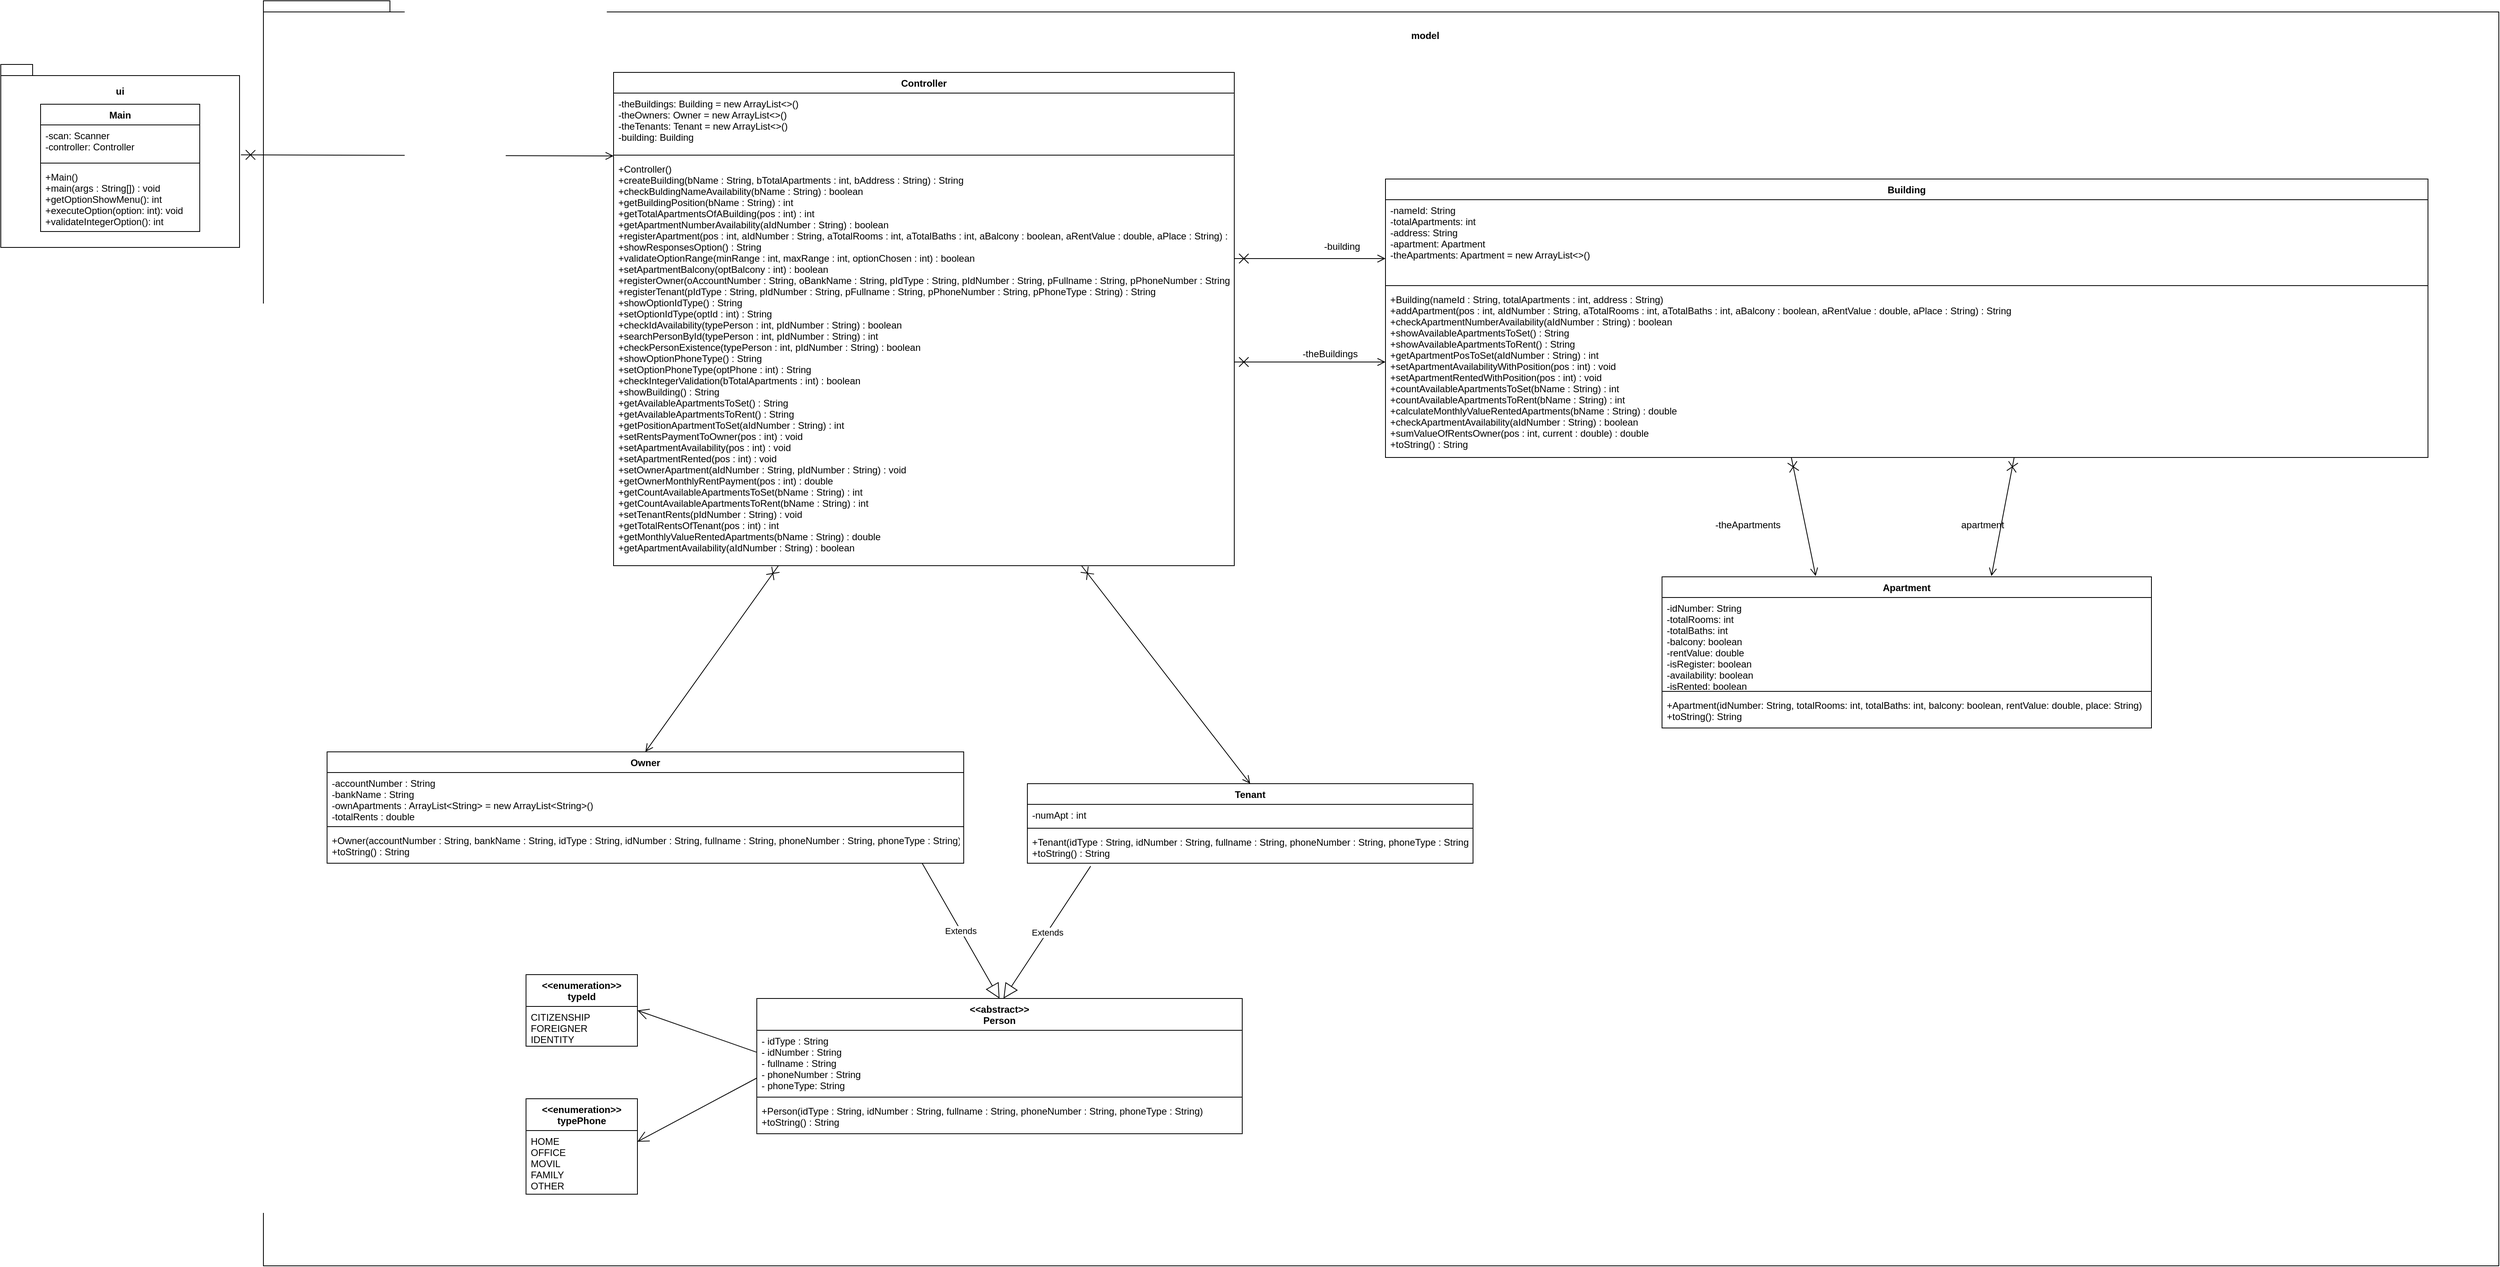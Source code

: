 <mxfile version="20.5.1" type="device"><diagram id="LIFF3-Tfm3x5o8p4411q" name="Página-1"><mxGraphModel dx="3116" dy="2564" grid="1" gridSize="10" guides="1" tooltips="1" connect="1" arrows="1" fold="1" page="1" pageScale="1" pageWidth="900" pageHeight="1600" math="0" shadow="0"><root><mxCell id="0"/><mxCell id="1" parent="0"/><mxCell id="35bRcmPEoaEGFITErWW3-71" value="" style="shape=folder;fontStyle=1;spacingTop=10;tabWidth=40;tabHeight=14;tabPosition=left;html=1;" vertex="1" parent="1"><mxGeometry x="-450" y="-70" width="2809" height="1590" as="geometry"/></mxCell><mxCell id="35bRcmPEoaEGFITErWW3-1" value="&lt;&lt;abstract&gt;&gt;&#10;Person" style="swimlane;fontStyle=1;align=center;verticalAlign=top;childLayout=stackLayout;horizontal=1;startSize=40;horizontalStack=0;resizeParent=1;resizeParentMax=0;resizeLast=0;collapsible=1;marginBottom=0;" vertex="1" parent="1"><mxGeometry x="170" y="1184" width="610" height="170" as="geometry"/></mxCell><mxCell id="35bRcmPEoaEGFITErWW3-2" value="- idType : String&#10;- idNumber : String&#10;- fullname : String&#10;- phoneNumber : String&#10;- phoneType: String" style="text;strokeColor=none;fillColor=none;align=left;verticalAlign=top;spacingLeft=4;spacingRight=4;overflow=hidden;rotatable=0;points=[[0,0.5],[1,0.5]];portConstraint=eastwest;" vertex="1" parent="35bRcmPEoaEGFITErWW3-1"><mxGeometry y="40" width="610" height="80" as="geometry"/></mxCell><mxCell id="35bRcmPEoaEGFITErWW3-3" value="" style="line;strokeWidth=1;fillColor=none;align=left;verticalAlign=middle;spacingTop=-1;spacingLeft=3;spacingRight=3;rotatable=0;labelPosition=right;points=[];portConstraint=eastwest;strokeColor=inherit;" vertex="1" parent="35bRcmPEoaEGFITErWW3-1"><mxGeometry y="120" width="610" height="8" as="geometry"/></mxCell><mxCell id="35bRcmPEoaEGFITErWW3-4" value="+Person(idType : String, idNumber : String, fullname : String, phoneNumber : String, phoneType : String)&#10;+toString() : String" style="text;strokeColor=none;fillColor=none;align=left;verticalAlign=top;spacingLeft=4;spacingRight=4;overflow=hidden;rotatable=0;points=[[0,0.5],[1,0.5]];portConstraint=eastwest;" vertex="1" parent="35bRcmPEoaEGFITErWW3-1"><mxGeometry y="128" width="610" height="42" as="geometry"/></mxCell><mxCell id="35bRcmPEoaEGFITErWW3-6" value="Owner" style="swimlane;fontStyle=1;align=center;verticalAlign=top;childLayout=stackLayout;horizontal=1;startSize=26;horizontalStack=0;resizeParent=1;resizeParentMax=0;resizeLast=0;collapsible=1;marginBottom=0;" vertex="1" parent="1"><mxGeometry x="-370" y="874" width="800" height="140" as="geometry"/></mxCell><mxCell id="35bRcmPEoaEGFITErWW3-7" value="-accountNumber : String&#10;-bankName : String&#10;-ownApartments : ArrayList&lt;String&gt; = new ArrayList&lt;String&gt;()&#10;-totalRents : double" style="text;strokeColor=none;fillColor=none;align=left;verticalAlign=top;spacingLeft=4;spacingRight=4;overflow=hidden;rotatable=0;points=[[0,0.5],[1,0.5]];portConstraint=eastwest;" vertex="1" parent="35bRcmPEoaEGFITErWW3-6"><mxGeometry y="26" width="800" height="64" as="geometry"/></mxCell><mxCell id="35bRcmPEoaEGFITErWW3-8" value="" style="line;strokeWidth=1;fillColor=none;align=left;verticalAlign=middle;spacingTop=-1;spacingLeft=3;spacingRight=3;rotatable=0;labelPosition=right;points=[];portConstraint=eastwest;strokeColor=inherit;" vertex="1" parent="35bRcmPEoaEGFITErWW3-6"><mxGeometry y="90" width="800" height="8" as="geometry"/></mxCell><mxCell id="35bRcmPEoaEGFITErWW3-9" value="+Owner(accountNumber : String, bankName : String, idType : String, idNumber : String, fullname : String, phoneNumber : String, phoneType : String)&#10;+toString() : String" style="text;strokeColor=none;fillColor=none;align=left;verticalAlign=top;spacingLeft=4;spacingRight=4;overflow=hidden;rotatable=0;points=[[0,0.5],[1,0.5]];portConstraint=eastwest;" vertex="1" parent="35bRcmPEoaEGFITErWW3-6"><mxGeometry y="98" width="800" height="42" as="geometry"/></mxCell><mxCell id="35bRcmPEoaEGFITErWW3-10" value="Tenant" style="swimlane;fontStyle=1;align=center;verticalAlign=top;childLayout=stackLayout;horizontal=1;startSize=26;horizontalStack=0;resizeParent=1;resizeParentMax=0;resizeLast=0;collapsible=1;marginBottom=0;" vertex="1" parent="1"><mxGeometry x="510" y="914" width="560" height="100" as="geometry"/></mxCell><mxCell id="35bRcmPEoaEGFITErWW3-11" value="-numApt : int" style="text;strokeColor=none;fillColor=none;align=left;verticalAlign=top;spacingLeft=4;spacingRight=4;overflow=hidden;rotatable=0;points=[[0,0.5],[1,0.5]];portConstraint=eastwest;" vertex="1" parent="35bRcmPEoaEGFITErWW3-10"><mxGeometry y="26" width="560" height="26" as="geometry"/></mxCell><mxCell id="35bRcmPEoaEGFITErWW3-12" value="" style="line;strokeWidth=1;fillColor=none;align=left;verticalAlign=middle;spacingTop=-1;spacingLeft=3;spacingRight=3;rotatable=0;labelPosition=right;points=[];portConstraint=eastwest;strokeColor=inherit;" vertex="1" parent="35bRcmPEoaEGFITErWW3-10"><mxGeometry y="52" width="560" height="8" as="geometry"/></mxCell><mxCell id="35bRcmPEoaEGFITErWW3-13" value="+Tenant(idType : String, idNumber : String, fullname : String, phoneNumber : String, phoneType : String)&#10;+toString() : String" style="text;strokeColor=none;fillColor=none;align=left;verticalAlign=top;spacingLeft=4;spacingRight=4;overflow=hidden;rotatable=0;points=[[0,0.5],[1,0.5]];portConstraint=eastwest;" vertex="1" parent="35bRcmPEoaEGFITErWW3-10"><mxGeometry y="60" width="560" height="40" as="geometry"/></mxCell><mxCell id="35bRcmPEoaEGFITErWW3-19" value="Extends" style="endArrow=block;endSize=16;endFill=0;html=1;rounded=0;exitX=0.935;exitY=1.008;exitDx=0;exitDy=0;exitPerimeter=0;entryX=0.5;entryY=0;entryDx=0;entryDy=0;" edge="1" parent="1" source="35bRcmPEoaEGFITErWW3-9" target="35bRcmPEoaEGFITErWW3-1"><mxGeometry width="160" relative="1" as="geometry"><mxPoint x="300" y="654" as="sourcePoint"/><mxPoint x="460" y="654" as="targetPoint"/></mxGeometry></mxCell><mxCell id="35bRcmPEoaEGFITErWW3-20" value="Extends" style="endArrow=block;endSize=16;endFill=0;html=1;rounded=0;exitX=0.142;exitY=1.092;exitDx=0;exitDy=0;exitPerimeter=0;" edge="1" parent="1" source="35bRcmPEoaEGFITErWW3-13"><mxGeometry width="160" relative="1" as="geometry"><mxPoint x="550.0" y="834" as="sourcePoint"/><mxPoint x="480" y="1184" as="targetPoint"/></mxGeometry></mxCell><mxCell id="35bRcmPEoaEGFITErWW3-25" value="" style="shape=folder;fontStyle=1;spacingTop=10;tabWidth=40;tabHeight=14;tabPosition=left;html=1;" vertex="1" parent="1"><mxGeometry x="-780" y="10" width="300" height="230" as="geometry"/></mxCell><mxCell id="35bRcmPEoaEGFITErWW3-21" value="Main" style="swimlane;fontStyle=1;align=center;verticalAlign=top;childLayout=stackLayout;horizontal=1;startSize=26;horizontalStack=0;resizeParent=1;resizeParentMax=0;resizeLast=0;collapsible=1;marginBottom=0;" vertex="1" parent="1"><mxGeometry x="-730" y="60" width="200" height="160" as="geometry"/></mxCell><mxCell id="35bRcmPEoaEGFITErWW3-22" value="-scan: Scanner&#10;-controller: Controller" style="text;strokeColor=none;fillColor=none;align=left;verticalAlign=top;spacingLeft=4;spacingRight=4;overflow=hidden;rotatable=0;points=[[0,0.5],[1,0.5]];portConstraint=eastwest;" vertex="1" parent="35bRcmPEoaEGFITErWW3-21"><mxGeometry y="26" width="200" height="44" as="geometry"/></mxCell><mxCell id="35bRcmPEoaEGFITErWW3-23" value="" style="line;strokeWidth=1;fillColor=none;align=left;verticalAlign=middle;spacingTop=-1;spacingLeft=3;spacingRight=3;rotatable=0;labelPosition=right;points=[];portConstraint=eastwest;strokeColor=inherit;" vertex="1" parent="35bRcmPEoaEGFITErWW3-21"><mxGeometry y="70" width="200" height="8" as="geometry"/></mxCell><mxCell id="35bRcmPEoaEGFITErWW3-24" value="+Main()&#10;+main(args : String[]) : void&#10;+getOptionShowMenu(): int&#10;+executeOption(option: int): void&#10;+validateIntegerOption(): int" style="text;strokeColor=none;fillColor=none;align=left;verticalAlign=top;spacingLeft=4;spacingRight=4;overflow=hidden;rotatable=0;points=[[0,0.5],[1,0.5]];portConstraint=eastwest;" vertex="1" parent="35bRcmPEoaEGFITErWW3-21"><mxGeometry y="78" width="200" height="82" as="geometry"/></mxCell><mxCell id="35bRcmPEoaEGFITErWW3-26" value="ui" style="text;align=center;fontStyle=1;verticalAlign=middle;spacingLeft=3;spacingRight=3;strokeColor=none;rotatable=0;points=[[0,0.5],[1,0.5]];portConstraint=eastwest;" vertex="1" parent="1"><mxGeometry x="-670" y="30" width="80" height="26" as="geometry"/></mxCell><mxCell id="35bRcmPEoaEGFITErWW3-27" value="Controller" style="swimlane;fontStyle=1;align=center;verticalAlign=top;childLayout=stackLayout;horizontal=1;startSize=26;horizontalStack=0;resizeParent=1;resizeParentMax=0;resizeLast=0;collapsible=1;marginBottom=0;" vertex="1" parent="1"><mxGeometry x="-10" y="20" width="780" height="620" as="geometry"/></mxCell><mxCell id="35bRcmPEoaEGFITErWW3-28" value="-theBuildings: Building = new ArrayList&lt;&gt;()&#10;-theOwners: Owner = new ArrayList&lt;&gt;()&#10;-theTenants: Tenant = new ArrayList&lt;&gt;()&#10;-building: Building" style="text;strokeColor=none;fillColor=none;align=left;verticalAlign=top;spacingLeft=4;spacingRight=4;overflow=hidden;rotatable=0;points=[[0,0.5],[1,0.5]];portConstraint=eastwest;" vertex="1" parent="35bRcmPEoaEGFITErWW3-27"><mxGeometry y="26" width="780" height="74" as="geometry"/></mxCell><mxCell id="35bRcmPEoaEGFITErWW3-29" value="" style="line;strokeWidth=1;fillColor=none;align=left;verticalAlign=middle;spacingTop=-1;spacingLeft=3;spacingRight=3;rotatable=0;labelPosition=right;points=[];portConstraint=eastwest;strokeColor=inherit;" vertex="1" parent="35bRcmPEoaEGFITErWW3-27"><mxGeometry y="100" width="780" height="8" as="geometry"/></mxCell><mxCell id="35bRcmPEoaEGFITErWW3-30" value="+Controller()&#10;+createBuilding(bName : String, bTotalApartments : int, bAddress : String) : String&#10;+checkBuldingNameAvailability(bName : String) : boolean&#10;+getBuildingPosition(bName : String) : int&#10;+getTotalApartmentsOfABuilding(pos : int) : int&#10;+getApartmentNumberAvailability(aIdNumber : String) : boolean&#10;+registerApartment(pos : int, aIdNumber : String, aTotalRooms : int, aTotalBaths : int, aBalcony : boolean, aRentValue : double, aPlace : String) : String&#10;+showResponsesOption() : String&#10;+validateOptionRange(minRange : int, maxRange : int, optionChosen : int) : boolean&#10;+setApartmentBalcony(optBalcony : int) : boolean&#10;+registerOwner(oAccountNumber : String, oBankName : String, pIdType : String, pIdNumber : String, pFullname : String, pPhoneNumber : String, pPhoneType : String) : String&#10;+registerTenant(pIdType : String, pIdNumber : String, pFullname : String, pPhoneNumber : String, pPhoneType : String) : String&#10;+showOptionIdType() : String&#10;+setOptionIdType(optId : int) : String&#10;+checkIdAvailability(typePerson : int, pIdNumber : String) : boolean&#10;+searchPersonById(typePerson : int, pIdNumber : String) : int&#10;+checkPersonExistence(typePerson : int, pIdNumber : String) : boolean&#10;+showOptionPhoneType() : String&#10;+setOptionPhoneType(optPhone : int) : String&#10;+checkIntegerValidation(bTotalApartments : int) : boolean&#10;+showBuilding() : String&#10;+getAvailableApartmentsToSet() : String&#10;+getAvailableApartmentsToRent() : String&#10;+getPositionApartmentToSet(aIdNumber : String) : int&#10;+setRentsPaymentToOwner(pos : int) : void&#10;+setApartmentAvailability(pos : int) : void&#10;+setApartmentRented(pos : int) : void&#10;+setOwnerApartment(aIdNumber : String, pIdNumber : String) : void&#10;+getOwnerMonthlyRentPayment(pos : int) : double&#10;+getCountAvailableApartmentsToSet(bName : String) : int&#10;+getCountAvailableApartmentsToRent(bName : String) : int&#10;+setTenantRents(pIdNumber : String) : void&#10;+getTotalRentsOfTenant(pos : int) : int&#10;+getMonthlyValueRentedApartments(bName : String) : double&#10;+getApartmentAvailability(aIdNumber : String) : boolean" style="text;strokeColor=none;fillColor=none;align=left;verticalAlign=top;spacingLeft=4;spacingRight=4;overflow=hidden;rotatable=0;points=[[0,0.5],[1,0.5]];portConstraint=eastwest;" vertex="1" parent="35bRcmPEoaEGFITErWW3-27"><mxGeometry y="108" width="780" height="512" as="geometry"/></mxCell><mxCell id="35bRcmPEoaEGFITErWW3-31" value="Building" style="swimlane;fontStyle=1;align=center;verticalAlign=top;childLayout=stackLayout;horizontal=1;startSize=26;horizontalStack=0;resizeParent=1;resizeParentMax=0;resizeLast=0;collapsible=1;marginBottom=0;" vertex="1" parent="1"><mxGeometry x="960" y="154" width="1310" height="350" as="geometry"/></mxCell><mxCell id="35bRcmPEoaEGFITErWW3-32" value="-nameId: String&#10;-totalApartments: int&#10;-address: String&#10;-apartment: Apartment&#10;-theApartments: Apartment = new ArrayList&lt;&gt;()" style="text;strokeColor=none;fillColor=none;align=left;verticalAlign=top;spacingLeft=4;spacingRight=4;overflow=hidden;rotatable=0;points=[[0,0.5],[1,0.5]];portConstraint=eastwest;" vertex="1" parent="35bRcmPEoaEGFITErWW3-31"><mxGeometry y="26" width="1310" height="104" as="geometry"/></mxCell><mxCell id="35bRcmPEoaEGFITErWW3-33" value="" style="line;strokeWidth=1;fillColor=none;align=left;verticalAlign=middle;spacingTop=-1;spacingLeft=3;spacingRight=3;rotatable=0;labelPosition=right;points=[];portConstraint=eastwest;strokeColor=inherit;" vertex="1" parent="35bRcmPEoaEGFITErWW3-31"><mxGeometry y="130" width="1310" height="8" as="geometry"/></mxCell><mxCell id="35bRcmPEoaEGFITErWW3-34" value="+Building(nameId : String, totalApartments : int, address : String) &#10;+addApartment(pos : int, aIdNumber : String, aTotalRooms : int, aTotalBaths : int, aBalcony : boolean, aRentValue : double, aPlace : String) : String &#10;+checkApartmentNumberAvailability(aIdNumber : String) : boolean &#10;+showAvailableApartmentsToSet() : String &#10;+showAvailableApartmentsToRent() : String &#10;+getApartmentPosToSet(aIdNumber : String) : int &#10;+setApartmentAvailabilityWithPosition(pos : int) : void &#10;+setApartmentRentedWithPosition(pos : int) : void &#10;+countAvailableApartmentsToSet(bName : String) : int &#10;+countAvailableApartmentsToRent(bName : String) : int &#10;+calculateMonthlyValueRentedApartments(bName : String) : double &#10;+checkApartmentAvailability(aIdNumber : String) : boolean &#10;+sumValueOfRentsOwner(pos : int, current : double) : double &#10;+toString() : String" style="text;strokeColor=none;fillColor=none;align=left;verticalAlign=top;spacingLeft=4;spacingRight=4;overflow=hidden;rotatable=0;points=[[0,0.5],[1,0.5]];portConstraint=eastwest;" vertex="1" parent="35bRcmPEoaEGFITErWW3-31"><mxGeometry y="138" width="1310" height="212" as="geometry"/></mxCell><mxCell id="35bRcmPEoaEGFITErWW3-35" value="Apartment" style="swimlane;fontStyle=1;align=center;verticalAlign=top;childLayout=stackLayout;horizontal=1;startSize=26;horizontalStack=0;resizeParent=1;resizeParentMax=0;resizeLast=0;collapsible=1;marginBottom=0;" vertex="1" parent="1"><mxGeometry x="1307.5" y="654" width="615" height="190" as="geometry"/></mxCell><mxCell id="35bRcmPEoaEGFITErWW3-36" value="-idNumber: String&#10;-totalRooms: int&#10;-totalBaths: int&#10;-balcony: boolean&#10;-rentValue: double&#10;-isRegister: boolean&#10;-availability: boolean&#10;-isRented: boolean&#10;-place: String" style="text;strokeColor=none;fillColor=none;align=left;verticalAlign=top;spacingLeft=4;spacingRight=4;overflow=hidden;rotatable=0;points=[[0,0.5],[1,0.5]];portConstraint=eastwest;" vertex="1" parent="35bRcmPEoaEGFITErWW3-35"><mxGeometry y="26" width="615" height="114" as="geometry"/></mxCell><mxCell id="35bRcmPEoaEGFITErWW3-37" value="" style="line;strokeWidth=1;fillColor=none;align=left;verticalAlign=middle;spacingTop=-1;spacingLeft=3;spacingRight=3;rotatable=0;labelPosition=right;points=[];portConstraint=eastwest;strokeColor=inherit;" vertex="1" parent="35bRcmPEoaEGFITErWW3-35"><mxGeometry y="140" width="615" height="8" as="geometry"/></mxCell><mxCell id="35bRcmPEoaEGFITErWW3-38" value="+Apartment(idNumber: String, totalRooms: int, totalBaths: int, balcony: boolean, rentValue: double, place: String)&#10;+toString(): String" style="text;strokeColor=none;fillColor=none;align=left;verticalAlign=top;spacingLeft=4;spacingRight=4;overflow=hidden;rotatable=0;points=[[0,0.5],[1,0.5]];portConstraint=eastwest;" vertex="1" parent="35bRcmPEoaEGFITErWW3-35"><mxGeometry y="148" width="615" height="42" as="geometry"/></mxCell><mxCell id="35bRcmPEoaEGFITErWW3-43" value="&lt;&lt;enumeration&gt;&gt;&#10;typeId" style="swimlane;fontStyle=1;childLayout=stackLayout;horizontal=1;startSize=40;fillColor=none;horizontalStack=0;resizeParent=1;resizeParentMax=0;resizeLast=0;collapsible=1;marginBottom=0;" vertex="1" parent="1"><mxGeometry x="-120" y="1154" width="140" height="90" as="geometry"/></mxCell><mxCell id="35bRcmPEoaEGFITErWW3-44" value="CITIZENSHIP&#10;FOREIGNER&#10;IDENTITY" style="text;strokeColor=none;fillColor=none;align=left;verticalAlign=top;spacingLeft=4;spacingRight=4;overflow=hidden;rotatable=0;points=[[0,0.5],[1,0.5]];portConstraint=eastwest;" vertex="1" parent="35bRcmPEoaEGFITErWW3-43"><mxGeometry y="40" width="140" height="50" as="geometry"/></mxCell><mxCell id="35bRcmPEoaEGFITErWW3-49" value="&lt;&lt;enumeration&gt;&gt;&#10;typePhone" style="swimlane;fontStyle=1;childLayout=stackLayout;horizontal=1;startSize=40;fillColor=none;horizontalStack=0;resizeParent=1;resizeParentMax=0;resizeLast=0;collapsible=1;marginBottom=0;" vertex="1" parent="1"><mxGeometry x="-120" y="1310" width="140" height="120" as="geometry"/></mxCell><mxCell id="35bRcmPEoaEGFITErWW3-50" value="HOME&#10;OFFICE&#10;MOVIL&#10;FAMILY&#10;OTHER" style="text;strokeColor=none;fillColor=none;align=left;verticalAlign=top;spacingLeft=4;spacingRight=4;overflow=hidden;rotatable=0;points=[[0,0.5],[1,0.5]];portConstraint=eastwest;" vertex="1" parent="35bRcmPEoaEGFITErWW3-49"><mxGeometry y="40" width="140" height="80" as="geometry"/></mxCell><mxCell id="35bRcmPEoaEGFITErWW3-57" value="" style="endArrow=open;endFill=1;endSize=12;html=1;rounded=0;entryX=1;entryY=0.5;entryDx=0;entryDy=0;exitX=-0.001;exitY=0.343;exitDx=0;exitDy=0;exitPerimeter=0;" edge="1" parent="1" source="35bRcmPEoaEGFITErWW3-2" target="35bRcmPEoaEGFITErWW3-43"><mxGeometry width="160" relative="1" as="geometry"><mxPoint x="-50" y="1268.63" as="sourcePoint"/><mxPoint x="110" y="1268.63" as="targetPoint"/></mxGeometry></mxCell><mxCell id="35bRcmPEoaEGFITErWW3-58" value="" style="endArrow=open;endFill=1;endSize=12;html=1;rounded=0;entryX=1;entryY=0.5;entryDx=0;entryDy=0;exitX=-0.001;exitY=0.343;exitDx=0;exitDy=0;exitPerimeter=0;" edge="1" parent="1"><mxGeometry width="160" relative="1" as="geometry"><mxPoint x="170.0" y="1284" as="sourcePoint"/><mxPoint x="20" y="1364" as="targetPoint"/></mxGeometry></mxCell><mxCell id="35bRcmPEoaEGFITErWW3-59" value="" style="endArrow=open;startArrow=cross;endFill=0;startFill=0;endSize=8;startSize=10;html=1;rounded=0;entryX=0.5;entryY=0;entryDx=0;entryDy=0;" edge="1" parent="1" source="35bRcmPEoaEGFITErWW3-30" target="35bRcmPEoaEGFITErWW3-6"><mxGeometry width="160" relative="1" as="geometry"><mxPoint x="350" y="644" as="sourcePoint"/><mxPoint x="510" y="644" as="targetPoint"/></mxGeometry></mxCell><mxCell id="35bRcmPEoaEGFITErWW3-60" value="" style="endArrow=open;startArrow=cross;endFill=0;startFill=0;endSize=8;startSize=10;html=1;rounded=0;entryX=0.5;entryY=0;entryDx=0;entryDy=0;" edge="1" parent="1" source="35bRcmPEoaEGFITErWW3-30" target="35bRcmPEoaEGFITErWW3-10"><mxGeometry width="160" relative="1" as="geometry"><mxPoint x="202.0" y="650.0" as="sourcePoint"/><mxPoint x="-80" y="1034" as="targetPoint"/></mxGeometry></mxCell><mxCell id="35bRcmPEoaEGFITErWW3-61" value="" style="endArrow=open;startArrow=cross;endFill=0;startFill=0;endSize=8;startSize=10;html=1;rounded=0;" edge="1" parent="1"><mxGeometry width="160" relative="1" as="geometry"><mxPoint x="770" y="254" as="sourcePoint"/><mxPoint x="960" y="254" as="targetPoint"/></mxGeometry></mxCell><mxCell id="35bRcmPEoaEGFITErWW3-62" value="" style="endArrow=open;startArrow=cross;endFill=0;startFill=0;endSize=8;startSize=10;html=1;rounded=0;" edge="1" parent="1"><mxGeometry width="160" relative="1" as="geometry"><mxPoint x="770" y="384" as="sourcePoint"/><mxPoint x="960" y="384" as="targetPoint"/></mxGeometry></mxCell><mxCell id="35bRcmPEoaEGFITErWW3-63" value="-building" style="text;html=1;align=center;verticalAlign=middle;resizable=0;points=[];autosize=1;strokeColor=none;fillColor=none;" vertex="1" parent="1"><mxGeometry x="870" y="224" width="70" height="30" as="geometry"/></mxCell><mxCell id="35bRcmPEoaEGFITErWW3-64" value="-theBuildings" style="text;html=1;align=center;verticalAlign=middle;resizable=0;points=[];autosize=1;strokeColor=none;fillColor=none;" vertex="1" parent="1"><mxGeometry x="845" y="359" width="90" height="30" as="geometry"/></mxCell><mxCell id="35bRcmPEoaEGFITErWW3-65" value="" style="endArrow=open;startArrow=cross;endFill=0;startFill=0;endSize=8;startSize=10;html=1;rounded=0;entryX=0.673;entryY=-0.005;entryDx=0;entryDy=0;entryPerimeter=0;" edge="1" parent="1" target="35bRcmPEoaEGFITErWW3-35"><mxGeometry width="160" relative="1" as="geometry"><mxPoint x="1750" y="504" as="sourcePoint"/><mxPoint x="1760" y="674" as="targetPoint"/></mxGeometry></mxCell><mxCell id="35bRcmPEoaEGFITErWW3-66" value="" style="endArrow=open;startArrow=cross;endFill=0;startFill=0;endSize=8;startSize=10;html=1;rounded=0;entryX=0.314;entryY=-0.005;entryDx=0;entryDy=0;entryPerimeter=0;" edge="1" parent="1" target="35bRcmPEoaEGFITErWW3-35"><mxGeometry width="160" relative="1" as="geometry"><mxPoint x="1470" y="504" as="sourcePoint"/><mxPoint x="1470" y="640.0" as="targetPoint"/></mxGeometry></mxCell><mxCell id="35bRcmPEoaEGFITErWW3-67" value="-theApartments" style="text;html=1;align=center;verticalAlign=middle;resizable=0;points=[];autosize=1;strokeColor=none;fillColor=none;" vertex="1" parent="1"><mxGeometry x="1360" y="574" width="110" height="30" as="geometry"/></mxCell><mxCell id="35bRcmPEoaEGFITErWW3-68" value="apartment" style="text;html=1;align=center;verticalAlign=middle;resizable=0;points=[];autosize=1;strokeColor=none;fillColor=none;" vertex="1" parent="1"><mxGeometry x="1670" y="574" width="80" height="30" as="geometry"/></mxCell><mxCell id="35bRcmPEoaEGFITErWW3-69" value="" style="endArrow=open;startArrow=cross;endFill=0;startFill=0;endSize=8;startSize=10;html=1;rounded=0;exitX=1.006;exitY=0.494;exitDx=0;exitDy=0;exitPerimeter=0;" edge="1" parent="1" source="35bRcmPEoaEGFITErWW3-25"><mxGeometry width="160" relative="1" as="geometry"><mxPoint x="-280" y="125" as="sourcePoint"/><mxPoint x="-10" y="125" as="targetPoint"/></mxGeometry></mxCell><mxCell id="35bRcmPEoaEGFITErWW3-72" value="model" style="text;align=center;fontStyle=1;verticalAlign=middle;spacingLeft=3;spacingRight=3;strokeColor=none;rotatable=0;points=[[0,0.5],[1,0.5]];portConstraint=eastwest;" vertex="1" parent="1"><mxGeometry x="970" y="-40" width="80" height="26" as="geometry"/></mxCell></root></mxGraphModel></diagram></mxfile>